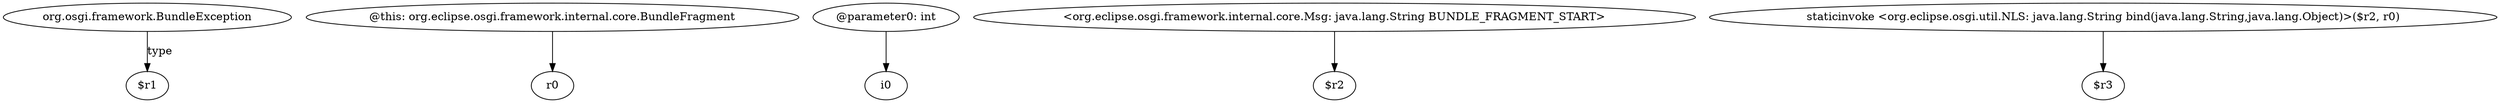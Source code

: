 digraph g {
0[label="org.osgi.framework.BundleException"]
1[label="$r1"]
0->1[label="type"]
2[label="@this: org.eclipse.osgi.framework.internal.core.BundleFragment"]
3[label="r0"]
2->3[label=""]
4[label="@parameter0: int"]
5[label="i0"]
4->5[label=""]
6[label="<org.eclipse.osgi.framework.internal.core.Msg: java.lang.String BUNDLE_FRAGMENT_START>"]
7[label="$r2"]
6->7[label=""]
8[label="staticinvoke <org.eclipse.osgi.util.NLS: java.lang.String bind(java.lang.String,java.lang.Object)>($r2, r0)"]
9[label="$r3"]
8->9[label=""]
}